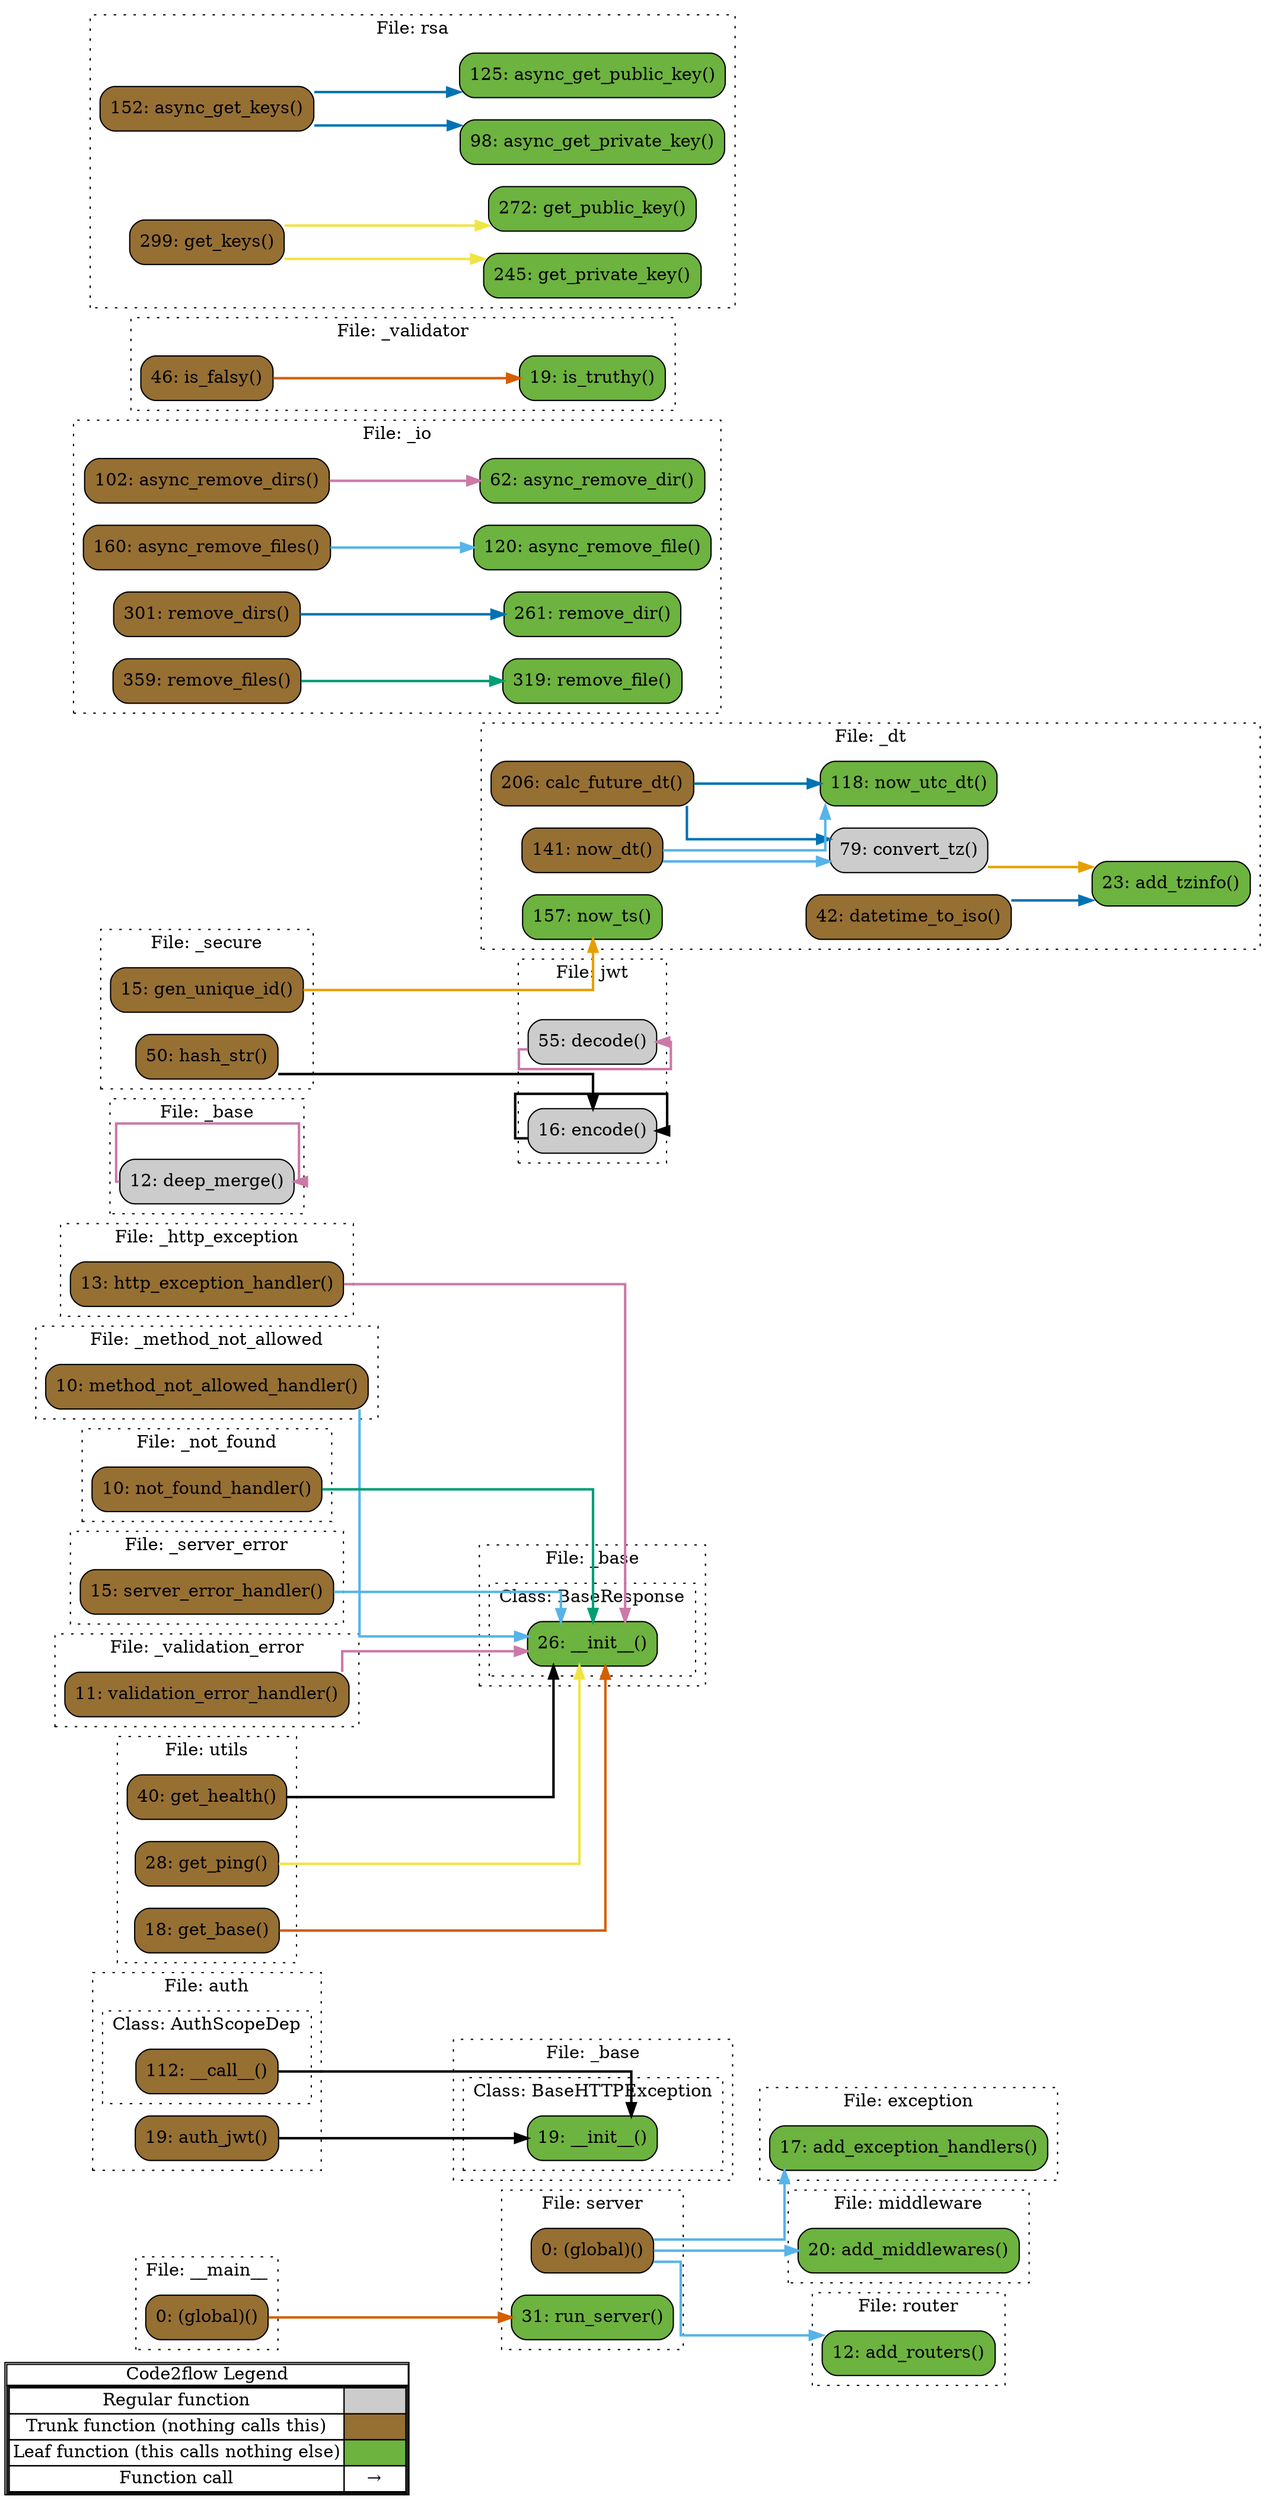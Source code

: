 digraph G {
concentrate=true;
splines="ortho";
rankdir="LR";
subgraph legend{
    rank = min;
    label = "legend";
    Legend [shape=none, margin=0, label = <
        <table cellspacing="0" cellpadding="0" border="1"><tr><td>Code2flow Legend</td></tr><tr><td>
        <table cellspacing="0">
        <tr><td>Regular function</td><td width="50px" bgcolor='#cccccc'></td></tr>
        <tr><td>Trunk function (nothing calls this)</td><td bgcolor='#966F33'></td></tr>
        <tr><td>Leaf function (this calls nothing else)</td><td bgcolor='#6db33f'></td></tr>
        <tr><td>Function call</td><td><font color='black'>&#8594;</font></td></tr>
        </table></td></tr></table>
        >];
}node_a496e476 [label="0: (global)()" name="__main__::(global)" shape="rect" style="rounded,filled" fillcolor="#966F33" ];
node_1aa00795 [label="19: __init__()" name="_base::BaseHTTPException.__init__" shape="rect" style="rounded,filled" fillcolor="#6db33f" ];
node_5a8a21be [label="26: __init__()" name="_base::BaseResponse.__init__" shape="rect" style="rounded,filled" fillcolor="#6db33f" ];
node_331408f7 [label="12: deep_merge()" name="_base::deep_merge" shape="rect" style="rounded,filled" fillcolor="#cccccc" ];
node_f638ea9c [label="23: add_tzinfo()" name="_dt::add_tzinfo" shape="rect" style="rounded,filled" fillcolor="#6db33f" ];
node_4d0ee0b5 [label="206: calc_future_dt()" name="_dt::calc_future_dt" shape="rect" style="rounded,filled" fillcolor="#966F33" ];
node_1e988a99 [label="79: convert_tz()" name="_dt::convert_tz" shape="rect" style="rounded,filled" fillcolor="#cccccc" ];
node_f350e40d [label="42: datetime_to_iso()" name="_dt::datetime_to_iso" shape="rect" style="rounded,filled" fillcolor="#966F33" ];
node_6930ca5a [label="141: now_dt()" name="_dt::now_dt" shape="rect" style="rounded,filled" fillcolor="#966F33" ];
node_2768828f [label="157: now_ts()" name="_dt::now_ts" shape="rect" style="rounded,filled" fillcolor="#6db33f" ];
node_0918b30b [label="118: now_utc_dt()" name="_dt::now_utc_dt" shape="rect" style="rounded,filled" fillcolor="#6db33f" ];
node_ffc3609f [label="13: http_exception_handler()" name="_http_exception::http_exception_handler" shape="rect" style="rounded,filled" fillcolor="#966F33" ];
node_06813371 [label="62: async_remove_dir()" name="_io::async_remove_dir" shape="rect" style="rounded,filled" fillcolor="#6db33f" ];
node_413befa7 [label="102: async_remove_dirs()" name="_io::async_remove_dirs" shape="rect" style="rounded,filled" fillcolor="#966F33" ];
node_03e848d6 [label="120: async_remove_file()" name="_io::async_remove_file" shape="rect" style="rounded,filled" fillcolor="#6db33f" ];
node_2038c3ea [label="160: async_remove_files()" name="_io::async_remove_files" shape="rect" style="rounded,filled" fillcolor="#966F33" ];
node_80055fe8 [label="261: remove_dir()" name="_io::remove_dir" shape="rect" style="rounded,filled" fillcolor="#6db33f" ];
node_f324c0b5 [label="301: remove_dirs()" name="_io::remove_dirs" shape="rect" style="rounded,filled" fillcolor="#966F33" ];
node_81ec29b1 [label="319: remove_file()" name="_io::remove_file" shape="rect" style="rounded,filled" fillcolor="#6db33f" ];
node_6d349a93 [label="359: remove_files()" name="_io::remove_files" shape="rect" style="rounded,filled" fillcolor="#966F33" ];
node_05d195da [label="10: method_not_allowed_handler()" name="_method_not_allowed::method_not_allowed_handler" shape="rect" style="rounded,filled" fillcolor="#966F33" ];
node_7aa0141b [label="10: not_found_handler()" name="_not_found::not_found_handler" shape="rect" style="rounded,filled" fillcolor="#966F33" ];
node_f0faeab9 [label="15: gen_unique_id()" name="_secure::gen_unique_id" shape="rect" style="rounded,filled" fillcolor="#966F33" ];
node_13bb67c0 [label="50: hash_str()" name="_secure::hash_str" shape="rect" style="rounded,filled" fillcolor="#966F33" ];
node_3914d5e2 [label="15: server_error_handler()" name="_server_error::server_error_handler" shape="rect" style="rounded,filled" fillcolor="#966F33" ];
node_6cb52947 [label="11: validation_error_handler()" name="_validation_error::validation_error_handler" shape="rect" style="rounded,filled" fillcolor="#966F33" ];
node_0b3717b6 [label="46: is_falsy()" name="_validator::is_falsy" shape="rect" style="rounded,filled" fillcolor="#966F33" ];
node_70687694 [label="19: is_truthy()" name="_validator::is_truthy" shape="rect" style="rounded,filled" fillcolor="#6db33f" ];
node_ff8b5398 [label="112: __call__()" name="auth::AuthScopeDep.__call__" shape="rect" style="rounded,filled" fillcolor="#966F33" ];
node_c5834d90 [label="19: auth_jwt()" name="auth::auth_jwt" shape="rect" style="rounded,filled" fillcolor="#966F33" ];
node_a9aeca40 [label="17: add_exception_handlers()" name="exception::add_exception_handlers" shape="rect" style="rounded,filled" fillcolor="#6db33f" ];
node_1a9a5a5f [label="55: decode()" name="jwt::decode" shape="rect" style="rounded,filled" fillcolor="#cccccc" ];
node_4c2ac850 [label="16: encode()" name="jwt::encode" shape="rect" style="rounded,filled" fillcolor="#cccccc" ];
node_2ac9afc7 [label="20: add_middlewares()" name="middleware::add_middlewares" shape="rect" style="rounded,filled" fillcolor="#6db33f" ];
node_93fe0f9d [label="12: add_routers()" name="router::add_routers" shape="rect" style="rounded,filled" fillcolor="#6db33f" ];
node_6c3d9a0d [label="152: async_get_keys()" name="rsa::async_get_keys" shape="rect" style="rounded,filled" fillcolor="#966F33" ];
node_fedc5a98 [label="98: async_get_private_key()" name="rsa::async_get_private_key" shape="rect" style="rounded,filled" fillcolor="#6db33f" ];
node_0bfa2808 [label="125: async_get_public_key()" name="rsa::async_get_public_key" shape="rect" style="rounded,filled" fillcolor="#6db33f" ];
node_b2dd151c [label="299: get_keys()" name="rsa::get_keys" shape="rect" style="rounded,filled" fillcolor="#966F33" ];
node_69cfb752 [label="245: get_private_key()" name="rsa::get_private_key" shape="rect" style="rounded,filled" fillcolor="#6db33f" ];
node_2545e901 [label="272: get_public_key()" name="rsa::get_public_key" shape="rect" style="rounded,filled" fillcolor="#6db33f" ];
node_0602df5a [label="0: (global)()" name="server::(global)" shape="rect" style="rounded,filled" fillcolor="#966F33" ];
node_b5f7871b [label="31: run_server()" name="server::run_server" shape="rect" style="rounded,filled" fillcolor="#6db33f" ];
node_9e2a72de [label="18: get_base()" name="utils::get_base" shape="rect" style="rounded,filled" fillcolor="#966F33" ];
node_448c5680 [label="40: get_health()" name="utils::get_health" shape="rect" style="rounded,filled" fillcolor="#966F33" ];
node_5c03b42c [label="28: get_ping()" name="utils::get_ping" shape="rect" style="rounded,filled" fillcolor="#966F33" ];
node_a496e476 -> node_b5f7871b [color="#D55E00" penwidth="2"];
node_331408f7 -> node_331408f7 [color="#CC79A7" penwidth="2"];
node_4d0ee0b5 -> node_1e988a99 [color="#0072B2" penwidth="2"];
node_4d0ee0b5 -> node_0918b30b [color="#0072B2" penwidth="2"];
node_1e988a99 -> node_f638ea9c [color="#E69F00" penwidth="2"];
node_f350e40d -> node_f638ea9c [color="#0072B2" penwidth="2"];
node_6930ca5a -> node_1e988a99 [color="#56B4E9" penwidth="2"];
node_6930ca5a -> node_0918b30b [color="#56B4E9" penwidth="2"];
node_ffc3609f -> node_5a8a21be [color="#CC79A7" penwidth="2"];
node_413befa7 -> node_06813371 [color="#CC79A7" penwidth="2"];
node_2038c3ea -> node_03e848d6 [color="#56B4E9" penwidth="2"];
node_f324c0b5 -> node_80055fe8 [color="#0072B2" penwidth="2"];
node_6d349a93 -> node_81ec29b1 [color="#009E73" penwidth="2"];
node_05d195da -> node_5a8a21be [color="#56B4E9" penwidth="2"];
node_7aa0141b -> node_5a8a21be [color="#009E73" penwidth="2"];
node_f0faeab9 -> node_2768828f [color="#E69F00" penwidth="2"];
node_13bb67c0 -> node_4c2ac850 [color="#000000" penwidth="2"];
node_3914d5e2 -> node_5a8a21be [color="#56B4E9" penwidth="2"];
node_6cb52947 -> node_5a8a21be [color="#CC79A7" penwidth="2"];
node_0b3717b6 -> node_70687694 [color="#D55E00" penwidth="2"];
node_ff8b5398 -> node_1aa00795 [color="#000000" penwidth="2"];
node_c5834d90 -> node_1aa00795 [color="#000000" penwidth="2"];
node_c5834d90 -> node_1aa00795 [color="#000000" penwidth="2"];
node_c5834d90 -> node_1aa00795 [color="#000000" penwidth="2"];
node_c5834d90 -> node_1aa00795 [color="#000000" penwidth="2"];
node_1a9a5a5f -> node_1a9a5a5f [color="#CC79A7" penwidth="2"];
node_4c2ac850 -> node_4c2ac850 [color="#000000" penwidth="2"];
node_6c3d9a0d -> node_fedc5a98 [color="#0072B2" penwidth="2"];
node_6c3d9a0d -> node_0bfa2808 [color="#0072B2" penwidth="2"];
node_b2dd151c -> node_69cfb752 [color="#F0E442" penwidth="2"];
node_b2dd151c -> node_2545e901 [color="#F0E442" penwidth="2"];
node_0602df5a -> node_a9aeca40 [color="#56B4E9" penwidth="2"];
node_0602df5a -> node_2ac9afc7 [color="#56B4E9" penwidth="2"];
node_0602df5a -> node_93fe0f9d [color="#56B4E9" penwidth="2"];
node_9e2a72de -> node_5a8a21be [color="#D55E00" penwidth="2"];
node_448c5680 -> node_5a8a21be [color="#000000" penwidth="2"];
node_5c03b42c -> node_5a8a21be [color="#F0E442" penwidth="2"];
subgraph cluster_cb2b36aa {
    node_a496e476;
    label="File: __main__";
    name="__main__";
    style="filled";
    graph[style=dotted];
};
subgraph cluster_d95241fe {
    label="File: _base";
    name="_base";
    style="filled";
    graph[style=dotted];
    subgraph cluster_63a4b020 {
        node_1aa00795;
        label="Class: BaseHTTPException";
        name="BaseHTTPException";
        style="filled";
        graph[style=dotted];
    };
};
subgraph cluster_3141315d {
    label="File: _base";
    name="_base";
    style="filled";
    graph[style=dotted];
    subgraph cluster_409d4f64 {
        node_5a8a21be;
        label="Class: BaseResponse";
        name="BaseResponse";
        style="filled";
        graph[style=dotted];
    };
};
subgraph cluster_c905279d {
    node_331408f7;
    label="File: _base";
    name="_base";
    style="filled";
    graph[style=dotted];
};
subgraph cluster_e9150441 {
    node_f638ea9c node_f350e40d node_1e988a99 node_0918b30b node_6930ca5a node_2768828f node_4d0ee0b5;
    label="File: _dt";
    name="_dt";
    style="filled";
    graph[style=dotted];
};
subgraph cluster_c33e610b {
    node_ffc3609f;
    label="File: _http_exception";
    name="_http_exception";
    style="filled";
    graph[style=dotted];
};
subgraph cluster_f88f2a75 {
    node_06813371 node_413befa7 node_03e848d6 node_2038c3ea node_80055fe8 node_f324c0b5 node_81ec29b1 node_6d349a93;
    label="File: _io";
    name="_io";
    style="filled";
    graph[style=dotted];
};
subgraph cluster_d33f4f24 {
    node_05d195da;
    label="File: _method_not_allowed";
    name="_method_not_allowed";
    style="filled";
    graph[style=dotted];
};
subgraph cluster_991399e1 {
    node_7aa0141b;
    label="File: _not_found";
    name="_not_found";
    style="filled";
    graph[style=dotted];
};
subgraph cluster_22736874 {
    node_f0faeab9 node_13bb67c0;
    label="File: _secure";
    name="_secure";
    style="filled";
    graph[style=dotted];
};
subgraph cluster_ae6462e0 {
    node_3914d5e2;
    label="File: _server_error";
    name="_server_error";
    style="filled";
    graph[style=dotted];
};
subgraph cluster_e8026b21 {
    node_6cb52947;
    label="File: _validation_error";
    name="_validation_error";
    style="filled";
    graph[style=dotted];
};
subgraph cluster_5f211552 {
    node_70687694 node_0b3717b6;
    label="File: _validator";
    name="_validator";
    style="filled";
    graph[style=dotted];
};
subgraph cluster_bcd1ec0d {
    node_c5834d90;
    label="File: auth";
    name="auth";
    style="filled";
    graph[style=dotted];
    subgraph cluster_33fe8df9 {
        node_ff8b5398;
        label="Class: AuthScopeDep";
        name="AuthScopeDep";
        style="filled";
        graph[style=dotted];
    };
};
subgraph cluster_486401f9 {
    node_a9aeca40;
    label="File: exception";
    name="exception";
    style="filled";
    graph[style=dotted];
};
subgraph cluster_94317304 {
    node_4c2ac850 node_1a9a5a5f;
    label="File: jwt";
    name="jwt";
    style="filled";
    graph[style=dotted];
};
subgraph cluster_831563c2 {
    node_2ac9afc7;
    label="File: middleware";
    name="middleware";
    style="filled";
    graph[style=dotted];
};
subgraph cluster_f78a59e5 {
    node_93fe0f9d;
    label="File: router";
    name="router";
    style="filled";
    graph[style=dotted];
};
subgraph cluster_24bc7e5f {
    node_fedc5a98 node_0bfa2808 node_6c3d9a0d node_69cfb752 node_2545e901 node_b2dd151c;
    label="File: rsa";
    name="rsa";
    style="filled";
    graph[style=dotted];
};
subgraph cluster_6c25b6f6 {
    node_b5f7871b node_0602df5a;
    label="File: server";
    name="server";
    style="filled";
    graph[style=dotted];
};
subgraph cluster_ad3a3425 {
    node_9e2a72de node_5c03b42c node_448c5680;
    label="File: utils";
    name="utils";
    style="filled";
    graph[style=dotted];
};
}
